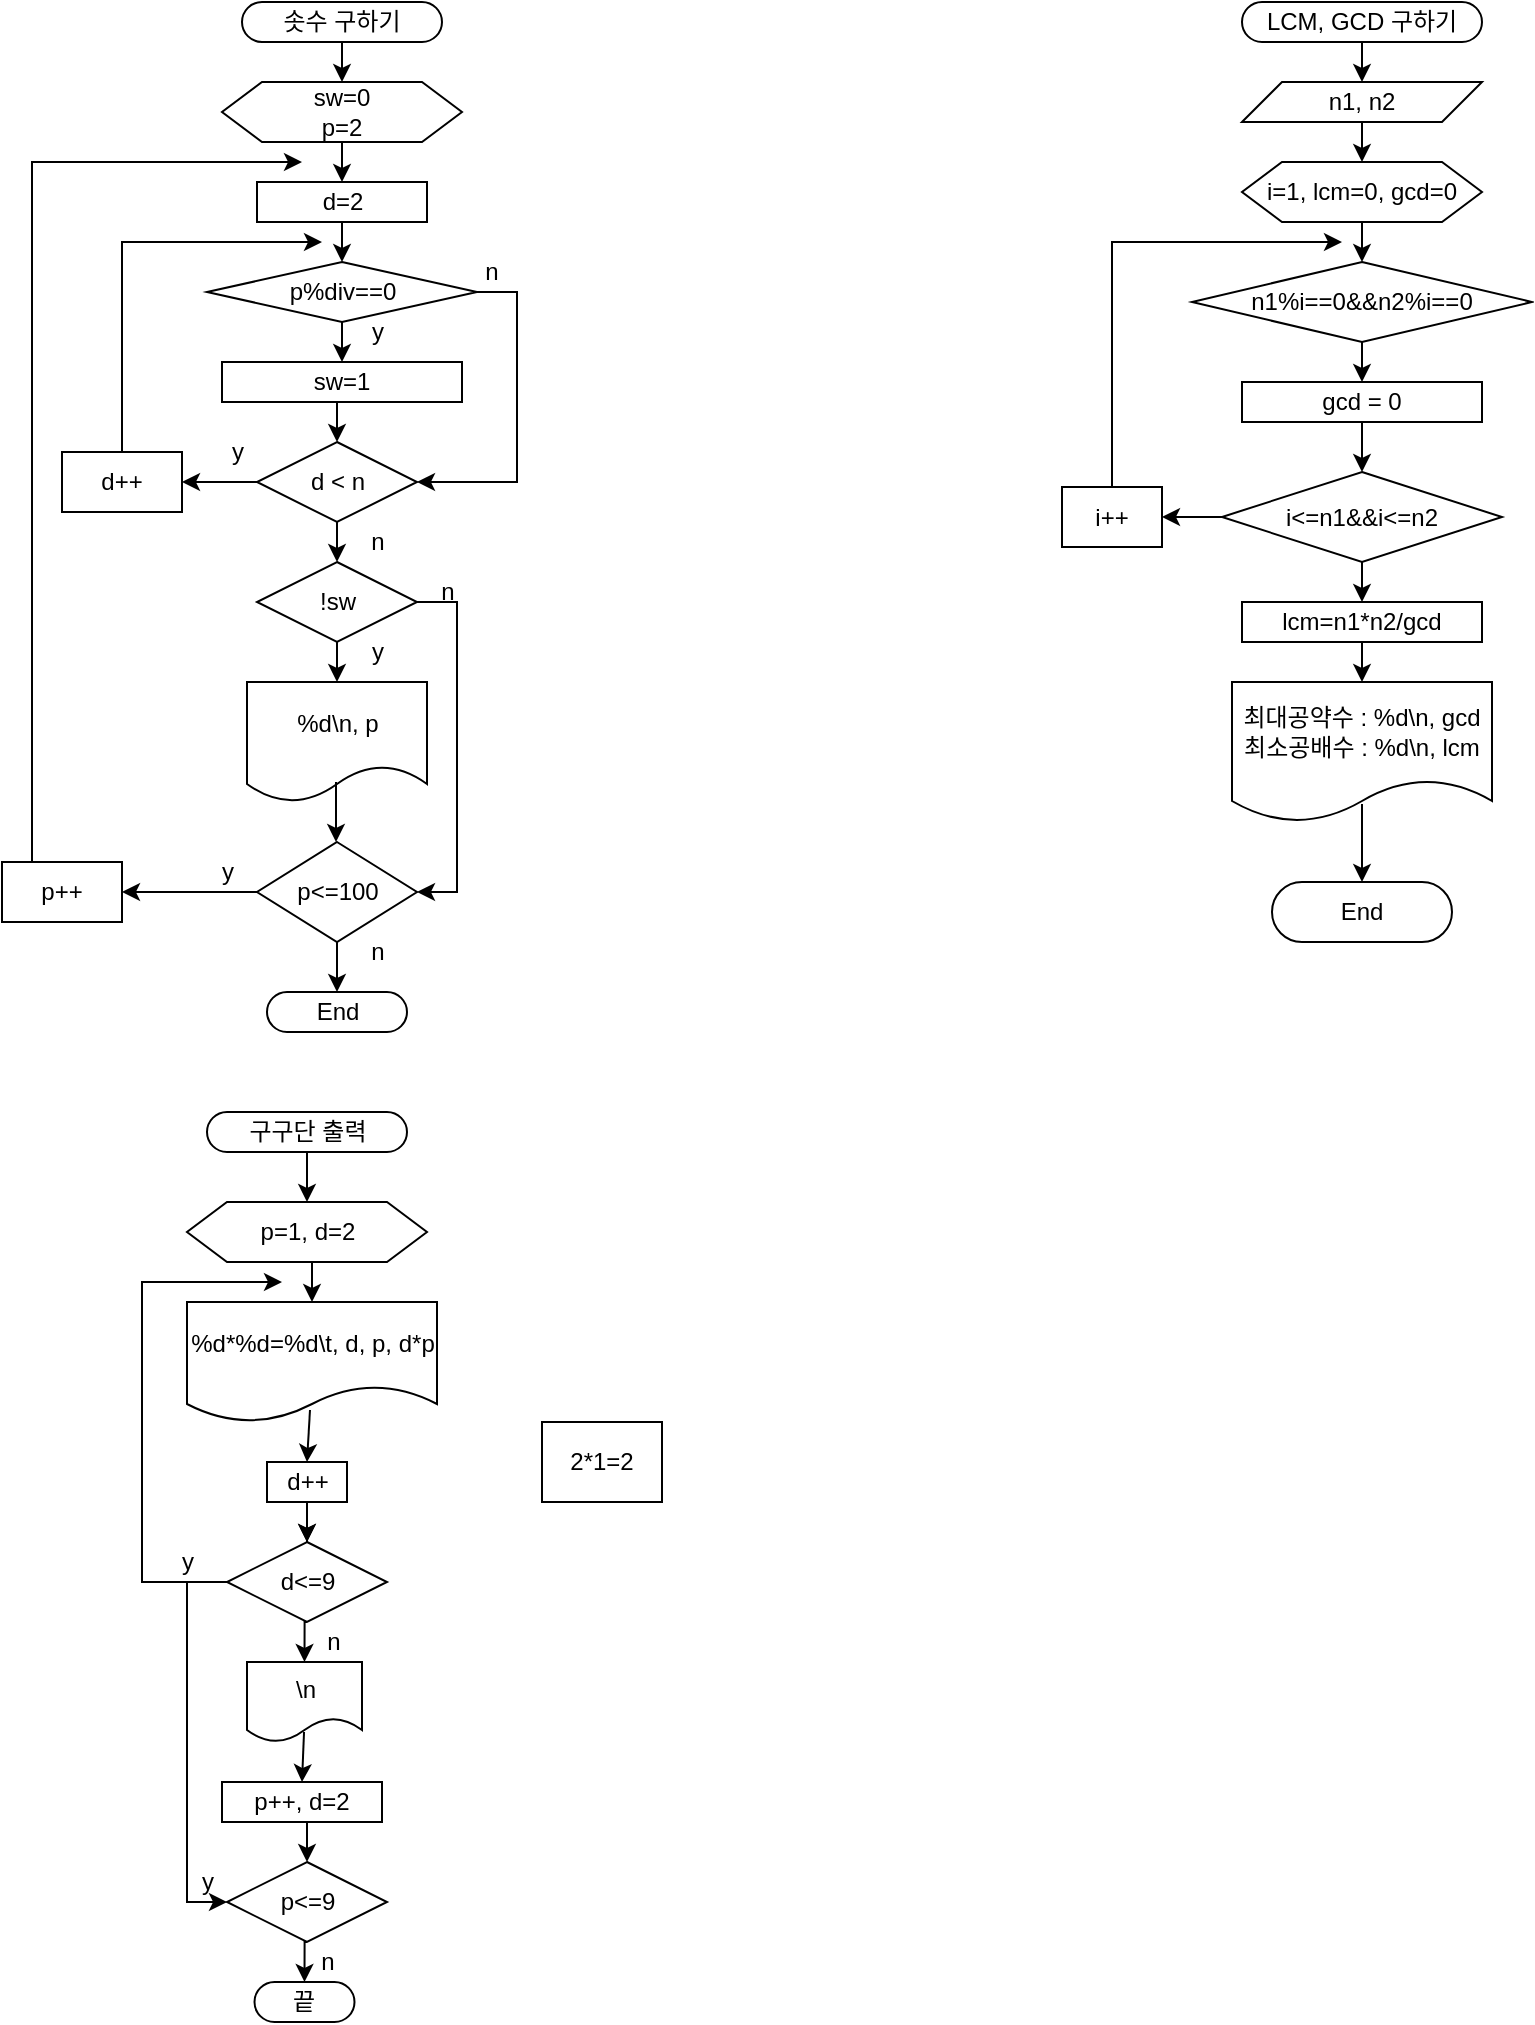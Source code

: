 <mxfile version="21.0.10" type="device"><diagram id="C5RBs43oDa-KdzZeNtuy" name="Page-1"><mxGraphModel dx="1434" dy="764" grid="1" gridSize="10" guides="1" tooltips="1" connect="1" arrows="1" fold="1" page="1" pageScale="1" pageWidth="827" pageHeight="1169" math="0" shadow="0"><root><mxCell id="WIyWlLk6GJQsqaUBKTNV-0"/><mxCell id="WIyWlLk6GJQsqaUBKTNV-1" parent="WIyWlLk6GJQsqaUBKTNV-0"/><mxCell id="EUw0VClWnz5iUdv77XeG-13" style="edgeStyle=orthogonalEdgeStyle;rounded=0;orthogonalLoop=1;jettySize=auto;html=1;exitX=0.5;exitY=1;exitDx=0;exitDy=0;entryX=0.5;entryY=0;entryDx=0;entryDy=0;" edge="1" parent="WIyWlLk6GJQsqaUBKTNV-1" source="EUw0VClWnz5iUdv77XeG-0" target="EUw0VClWnz5iUdv77XeG-2"><mxGeometry relative="1" as="geometry"/></mxCell><mxCell id="EUw0VClWnz5iUdv77XeG-0" value="솟수 구하기" style="rounded=1;whiteSpace=wrap;html=1;arcSize=50;" vertex="1" parent="WIyWlLk6GJQsqaUBKTNV-1"><mxGeometry x="150" y="20" width="100" height="20" as="geometry"/></mxCell><mxCell id="EUw0VClWnz5iUdv77XeG-14" style="edgeStyle=orthogonalEdgeStyle;rounded=0;orthogonalLoop=1;jettySize=auto;html=1;exitX=0.5;exitY=1;exitDx=0;exitDy=0;entryX=0.5;entryY=0;entryDx=0;entryDy=0;" edge="1" parent="WIyWlLk6GJQsqaUBKTNV-1" source="EUw0VClWnz5iUdv77XeG-2" target="EUw0VClWnz5iUdv77XeG-3"><mxGeometry relative="1" as="geometry"/></mxCell><mxCell id="EUw0VClWnz5iUdv77XeG-2" value="sw=0&lt;br&gt;p=2" style="shape=hexagon;perimeter=hexagonPerimeter2;whiteSpace=wrap;html=1;fixedSize=1;" vertex="1" parent="WIyWlLk6GJQsqaUBKTNV-1"><mxGeometry x="140" y="60" width="120" height="30" as="geometry"/></mxCell><mxCell id="EUw0VClWnz5iUdv77XeG-15" style="edgeStyle=orthogonalEdgeStyle;rounded=0;orthogonalLoop=1;jettySize=auto;html=1;exitX=0.5;exitY=1;exitDx=0;exitDy=0;entryX=0.5;entryY=0;entryDx=0;entryDy=0;" edge="1" parent="WIyWlLk6GJQsqaUBKTNV-1" source="EUw0VClWnz5iUdv77XeG-3" target="EUw0VClWnz5iUdv77XeG-4"><mxGeometry relative="1" as="geometry"/></mxCell><mxCell id="EUw0VClWnz5iUdv77XeG-3" value="d=2" style="rounded=0;whiteSpace=wrap;html=1;" vertex="1" parent="WIyWlLk6GJQsqaUBKTNV-1"><mxGeometry x="157.5" y="110" width="85" height="20" as="geometry"/></mxCell><mxCell id="EUw0VClWnz5iUdv77XeG-16" style="edgeStyle=orthogonalEdgeStyle;rounded=0;orthogonalLoop=1;jettySize=auto;html=1;exitX=0.5;exitY=1;exitDx=0;exitDy=0;entryX=0.5;entryY=0;entryDx=0;entryDy=0;" edge="1" parent="WIyWlLk6GJQsqaUBKTNV-1" source="EUw0VClWnz5iUdv77XeG-4" target="EUw0VClWnz5iUdv77XeG-5"><mxGeometry relative="1" as="geometry"/></mxCell><mxCell id="EUw0VClWnz5iUdv77XeG-22" style="edgeStyle=orthogonalEdgeStyle;rounded=0;orthogonalLoop=1;jettySize=auto;html=1;exitX=1;exitY=0.5;exitDx=0;exitDy=0;entryX=1;entryY=0.5;entryDx=0;entryDy=0;" edge="1" parent="WIyWlLk6GJQsqaUBKTNV-1" source="EUw0VClWnz5iUdv77XeG-4" target="EUw0VClWnz5iUdv77XeG-6"><mxGeometry relative="1" as="geometry"/></mxCell><mxCell id="EUw0VClWnz5iUdv77XeG-4" value="p%div==0" style="rhombus;whiteSpace=wrap;html=1;" vertex="1" parent="WIyWlLk6GJQsqaUBKTNV-1"><mxGeometry x="132.5" y="150" width="135" height="30" as="geometry"/></mxCell><mxCell id="EUw0VClWnz5iUdv77XeG-17" style="edgeStyle=orthogonalEdgeStyle;rounded=0;orthogonalLoop=1;jettySize=auto;html=1;exitX=0.5;exitY=1;exitDx=0;exitDy=0;entryX=0.5;entryY=0;entryDx=0;entryDy=0;" edge="1" parent="WIyWlLk6GJQsqaUBKTNV-1" source="EUw0VClWnz5iUdv77XeG-5" target="EUw0VClWnz5iUdv77XeG-6"><mxGeometry relative="1" as="geometry"/></mxCell><mxCell id="EUw0VClWnz5iUdv77XeG-5" value="sw=1" style="rounded=0;whiteSpace=wrap;html=1;" vertex="1" parent="WIyWlLk6GJQsqaUBKTNV-1"><mxGeometry x="140" y="200" width="120" height="20" as="geometry"/></mxCell><mxCell id="EUw0VClWnz5iUdv77XeG-20" style="edgeStyle=orthogonalEdgeStyle;rounded=0;orthogonalLoop=1;jettySize=auto;html=1;exitX=0;exitY=0.5;exitDx=0;exitDy=0;entryX=1;entryY=0.5;entryDx=0;entryDy=0;" edge="1" parent="WIyWlLk6GJQsqaUBKTNV-1" source="EUw0VClWnz5iUdv77XeG-6" target="EUw0VClWnz5iUdv77XeG-11"><mxGeometry relative="1" as="geometry"/></mxCell><mxCell id="EUw0VClWnz5iUdv77XeG-23" style="edgeStyle=orthogonalEdgeStyle;rounded=0;orthogonalLoop=1;jettySize=auto;html=1;exitX=0.5;exitY=1;exitDx=0;exitDy=0;entryX=0.5;entryY=0;entryDx=0;entryDy=0;" edge="1" parent="WIyWlLk6GJQsqaUBKTNV-1" source="EUw0VClWnz5iUdv77XeG-6" target="EUw0VClWnz5iUdv77XeG-8"><mxGeometry relative="1" as="geometry"/></mxCell><mxCell id="EUw0VClWnz5iUdv77XeG-6" value="d &amp;lt; n" style="rhombus;whiteSpace=wrap;html=1;" vertex="1" parent="WIyWlLk6GJQsqaUBKTNV-1"><mxGeometry x="157.5" y="240" width="80" height="40" as="geometry"/></mxCell><mxCell id="EUw0VClWnz5iUdv77XeG-27" style="edgeStyle=orthogonalEdgeStyle;rounded=0;orthogonalLoop=1;jettySize=auto;html=1;exitX=0.5;exitY=1;exitDx=0;exitDy=0;entryX=0.5;entryY=0;entryDx=0;entryDy=0;" edge="1" parent="WIyWlLk6GJQsqaUBKTNV-1" source="EUw0VClWnz5iUdv77XeG-7" target="EUw0VClWnz5iUdv77XeG-26"><mxGeometry relative="1" as="geometry"/></mxCell><mxCell id="EUw0VClWnz5iUdv77XeG-29" style="edgeStyle=orthogonalEdgeStyle;rounded=0;orthogonalLoop=1;jettySize=auto;html=1;exitX=0;exitY=0.5;exitDx=0;exitDy=0;entryX=1;entryY=0.5;entryDx=0;entryDy=0;" edge="1" parent="WIyWlLk6GJQsqaUBKTNV-1" source="EUw0VClWnz5iUdv77XeG-7" target="EUw0VClWnz5iUdv77XeG-12"><mxGeometry relative="1" as="geometry"/></mxCell><mxCell id="EUw0VClWnz5iUdv77XeG-7" value="p&amp;lt;=100" style="rhombus;whiteSpace=wrap;html=1;" vertex="1" parent="WIyWlLk6GJQsqaUBKTNV-1"><mxGeometry x="157.5" y="440" width="80" height="50" as="geometry"/></mxCell><mxCell id="EUw0VClWnz5iUdv77XeG-24" style="edgeStyle=orthogonalEdgeStyle;rounded=0;orthogonalLoop=1;jettySize=auto;html=1;exitX=0.5;exitY=1;exitDx=0;exitDy=0;entryX=0.5;entryY=0;entryDx=0;entryDy=0;" edge="1" parent="WIyWlLk6GJQsqaUBKTNV-1" source="EUw0VClWnz5iUdv77XeG-8" target="EUw0VClWnz5iUdv77XeG-9"><mxGeometry relative="1" as="geometry"/></mxCell><mxCell id="EUw0VClWnz5iUdv77XeG-28" style="edgeStyle=orthogonalEdgeStyle;rounded=0;orthogonalLoop=1;jettySize=auto;html=1;exitX=1;exitY=0.5;exitDx=0;exitDy=0;entryX=1;entryY=0.5;entryDx=0;entryDy=0;" edge="1" parent="WIyWlLk6GJQsqaUBKTNV-1" source="EUw0VClWnz5iUdv77XeG-8" target="EUw0VClWnz5iUdv77XeG-7"><mxGeometry relative="1" as="geometry"/></mxCell><mxCell id="EUw0VClWnz5iUdv77XeG-8" value="!sw" style="rhombus;whiteSpace=wrap;html=1;" vertex="1" parent="WIyWlLk6GJQsqaUBKTNV-1"><mxGeometry x="157.5" y="300" width="80" height="40" as="geometry"/></mxCell><mxCell id="EUw0VClWnz5iUdv77XeG-9" value="%d\n, p" style="shape=document;whiteSpace=wrap;html=1;boundedLbl=1;" vertex="1" parent="WIyWlLk6GJQsqaUBKTNV-1"><mxGeometry x="152.5" y="360" width="90" height="60" as="geometry"/></mxCell><mxCell id="EUw0VClWnz5iUdv77XeG-21" style="edgeStyle=orthogonalEdgeStyle;rounded=0;orthogonalLoop=1;jettySize=auto;html=1;exitX=0.5;exitY=0;exitDx=0;exitDy=0;" edge="1" parent="WIyWlLk6GJQsqaUBKTNV-1" source="EUw0VClWnz5iUdv77XeG-11"><mxGeometry relative="1" as="geometry"><mxPoint x="190" y="140" as="targetPoint"/><Array as="points"><mxPoint x="90" y="140"/></Array></mxGeometry></mxCell><mxCell id="EUw0VClWnz5iUdv77XeG-11" value="d++" style="rounded=0;whiteSpace=wrap;html=1;" vertex="1" parent="WIyWlLk6GJQsqaUBKTNV-1"><mxGeometry x="60" y="245" width="60" height="30" as="geometry"/></mxCell><mxCell id="EUw0VClWnz5iUdv77XeG-30" style="edgeStyle=orthogonalEdgeStyle;rounded=0;orthogonalLoop=1;jettySize=auto;html=1;exitX=0.25;exitY=0;exitDx=0;exitDy=0;" edge="1" parent="WIyWlLk6GJQsqaUBKTNV-1" source="EUw0VClWnz5iUdv77XeG-12"><mxGeometry relative="1" as="geometry"><mxPoint x="180" y="100" as="targetPoint"/><Array as="points"><mxPoint x="45" y="100"/></Array></mxGeometry></mxCell><mxCell id="EUw0VClWnz5iUdv77XeG-12" value="p++" style="rounded=0;whiteSpace=wrap;html=1;" vertex="1" parent="WIyWlLk6GJQsqaUBKTNV-1"><mxGeometry x="30" y="450" width="60" height="30" as="geometry"/></mxCell><mxCell id="EUw0VClWnz5iUdv77XeG-26" value="End" style="rounded=1;whiteSpace=wrap;html=1;arcSize=50;" vertex="1" parent="WIyWlLk6GJQsqaUBKTNV-1"><mxGeometry x="162.5" y="515" width="70" height="20" as="geometry"/></mxCell><mxCell id="EUw0VClWnz5iUdv77XeG-32" value="" style="endArrow=classic;html=1;rounded=0;" edge="1" parent="WIyWlLk6GJQsqaUBKTNV-1"><mxGeometry width="50" height="50" relative="1" as="geometry"><mxPoint x="197" y="410" as="sourcePoint"/><mxPoint x="197" y="440" as="targetPoint"/></mxGeometry></mxCell><mxCell id="EUw0VClWnz5iUdv77XeG-33" value="n" style="text;html=1;strokeColor=none;fillColor=none;align=center;verticalAlign=middle;whiteSpace=wrap;rounded=0;" vertex="1" parent="WIyWlLk6GJQsqaUBKTNV-1"><mxGeometry x="260" y="140" width="30" height="30" as="geometry"/></mxCell><mxCell id="EUw0VClWnz5iUdv77XeG-34" value="n" style="text;html=1;strokeColor=none;fillColor=none;align=center;verticalAlign=middle;whiteSpace=wrap;rounded=0;" vertex="1" parent="WIyWlLk6GJQsqaUBKTNV-1"><mxGeometry x="202.5" y="275" width="30" height="30" as="geometry"/></mxCell><mxCell id="EUw0VClWnz5iUdv77XeG-35" value="n" style="text;html=1;strokeColor=none;fillColor=none;align=center;verticalAlign=middle;whiteSpace=wrap;rounded=0;" vertex="1" parent="WIyWlLk6GJQsqaUBKTNV-1"><mxGeometry x="237.5" y="300" width="30" height="30" as="geometry"/></mxCell><mxCell id="EUw0VClWnz5iUdv77XeG-37" value="n" style="text;html=1;strokeColor=none;fillColor=none;align=center;verticalAlign=middle;whiteSpace=wrap;rounded=0;" vertex="1" parent="WIyWlLk6GJQsqaUBKTNV-1"><mxGeometry x="202.5" y="480" width="30" height="30" as="geometry"/></mxCell><mxCell id="EUw0VClWnz5iUdv77XeG-39" value="y" style="text;html=1;strokeColor=none;fillColor=none;align=center;verticalAlign=middle;whiteSpace=wrap;rounded=0;" vertex="1" parent="WIyWlLk6GJQsqaUBKTNV-1"><mxGeometry x="202.5" y="170" width="30" height="30" as="geometry"/></mxCell><mxCell id="EUw0VClWnz5iUdv77XeG-40" value="y" style="text;html=1;strokeColor=none;fillColor=none;align=center;verticalAlign=middle;whiteSpace=wrap;rounded=0;" vertex="1" parent="WIyWlLk6GJQsqaUBKTNV-1"><mxGeometry x="132.5" y="230" width="30" height="30" as="geometry"/></mxCell><mxCell id="EUw0VClWnz5iUdv77XeG-41" value="y" style="text;html=1;strokeColor=none;fillColor=none;align=center;verticalAlign=middle;whiteSpace=wrap;rounded=0;" vertex="1" parent="WIyWlLk6GJQsqaUBKTNV-1"><mxGeometry x="127.5" y="440" width="30" height="30" as="geometry"/></mxCell><mxCell id="EUw0VClWnz5iUdv77XeG-42" value="y" style="text;html=1;strokeColor=none;fillColor=none;align=center;verticalAlign=middle;whiteSpace=wrap;rounded=0;" vertex="1" parent="WIyWlLk6GJQsqaUBKTNV-1"><mxGeometry x="202.5" y="330" width="30" height="30" as="geometry"/></mxCell><mxCell id="EUw0VClWnz5iUdv77XeG-52" style="edgeStyle=orthogonalEdgeStyle;rounded=0;orthogonalLoop=1;jettySize=auto;html=1;exitX=0.5;exitY=1;exitDx=0;exitDy=0;entryX=0.5;entryY=0;entryDx=0;entryDy=0;" edge="1" parent="WIyWlLk6GJQsqaUBKTNV-1" source="EUw0VClWnz5iUdv77XeG-43" target="EUw0VClWnz5iUdv77XeG-44"><mxGeometry relative="1" as="geometry"/></mxCell><mxCell id="EUw0VClWnz5iUdv77XeG-43" value="LCM, GCD 구하기" style="rounded=1;whiteSpace=wrap;html=1;arcSize=50;" vertex="1" parent="WIyWlLk6GJQsqaUBKTNV-1"><mxGeometry x="650" y="20" width="120" height="20" as="geometry"/></mxCell><mxCell id="EUw0VClWnz5iUdv77XeG-53" style="edgeStyle=orthogonalEdgeStyle;rounded=0;orthogonalLoop=1;jettySize=auto;html=1;exitX=0.5;exitY=1;exitDx=0;exitDy=0;entryX=0.5;entryY=0;entryDx=0;entryDy=0;" edge="1" parent="WIyWlLk6GJQsqaUBKTNV-1" source="EUw0VClWnz5iUdv77XeG-44" target="EUw0VClWnz5iUdv77XeG-45"><mxGeometry relative="1" as="geometry"/></mxCell><mxCell id="EUw0VClWnz5iUdv77XeG-44" value="n1, n2" style="shape=parallelogram;perimeter=parallelogramPerimeter;whiteSpace=wrap;html=1;fixedSize=1;" vertex="1" parent="WIyWlLk6GJQsqaUBKTNV-1"><mxGeometry x="650" y="60" width="120" height="20" as="geometry"/></mxCell><mxCell id="EUw0VClWnz5iUdv77XeG-54" style="edgeStyle=orthogonalEdgeStyle;rounded=0;orthogonalLoop=1;jettySize=auto;html=1;exitX=0.5;exitY=1;exitDx=0;exitDy=0;entryX=0.5;entryY=0;entryDx=0;entryDy=0;" edge="1" parent="WIyWlLk6GJQsqaUBKTNV-1" source="EUw0VClWnz5iUdv77XeG-45" target="EUw0VClWnz5iUdv77XeG-46"><mxGeometry relative="1" as="geometry"/></mxCell><mxCell id="EUw0VClWnz5iUdv77XeG-45" value="i=1, lcm=0, gcd=0" style="shape=hexagon;perimeter=hexagonPerimeter2;whiteSpace=wrap;html=1;fixedSize=1;" vertex="1" parent="WIyWlLk6GJQsqaUBKTNV-1"><mxGeometry x="650" y="100" width="120" height="30" as="geometry"/></mxCell><mxCell id="EUw0VClWnz5iUdv77XeG-55" style="edgeStyle=orthogonalEdgeStyle;rounded=0;orthogonalLoop=1;jettySize=auto;html=1;exitX=0.5;exitY=1;exitDx=0;exitDy=0;entryX=0.5;entryY=0;entryDx=0;entryDy=0;" edge="1" parent="WIyWlLk6GJQsqaUBKTNV-1" source="EUw0VClWnz5iUdv77XeG-46" target="EUw0VClWnz5iUdv77XeG-47"><mxGeometry relative="1" as="geometry"/></mxCell><mxCell id="EUw0VClWnz5iUdv77XeG-46" value="n1%i==0&amp;amp;&amp;amp;n2%i==0" style="rhombus;whiteSpace=wrap;html=1;" vertex="1" parent="WIyWlLk6GJQsqaUBKTNV-1"><mxGeometry x="625" y="150" width="170" height="40" as="geometry"/></mxCell><mxCell id="EUw0VClWnz5iUdv77XeG-56" style="edgeStyle=orthogonalEdgeStyle;rounded=0;orthogonalLoop=1;jettySize=auto;html=1;exitX=0.5;exitY=1;exitDx=0;exitDy=0;entryX=0.5;entryY=0;entryDx=0;entryDy=0;" edge="1" parent="WIyWlLk6GJQsqaUBKTNV-1" source="EUw0VClWnz5iUdv77XeG-47" target="EUw0VClWnz5iUdv77XeG-48"><mxGeometry relative="1" as="geometry"/></mxCell><mxCell id="EUw0VClWnz5iUdv77XeG-47" value="gcd = 0" style="rounded=0;whiteSpace=wrap;html=1;" vertex="1" parent="WIyWlLk6GJQsqaUBKTNV-1"><mxGeometry x="650" y="210" width="120" height="20" as="geometry"/></mxCell><mxCell id="EUw0VClWnz5iUdv77XeG-57" style="edgeStyle=orthogonalEdgeStyle;rounded=0;orthogonalLoop=1;jettySize=auto;html=1;exitX=0.5;exitY=1;exitDx=0;exitDy=0;entryX=0.5;entryY=0;entryDx=0;entryDy=0;" edge="1" parent="WIyWlLk6GJQsqaUBKTNV-1" source="EUw0VClWnz5iUdv77XeG-48" target="EUw0VClWnz5iUdv77XeG-49"><mxGeometry relative="1" as="geometry"/></mxCell><mxCell id="EUw0VClWnz5iUdv77XeG-61" style="edgeStyle=orthogonalEdgeStyle;rounded=0;orthogonalLoop=1;jettySize=auto;html=1;exitX=0;exitY=0.5;exitDx=0;exitDy=0;entryX=1;entryY=0.5;entryDx=0;entryDy=0;" edge="1" parent="WIyWlLk6GJQsqaUBKTNV-1" source="EUw0VClWnz5iUdv77XeG-48" target="EUw0VClWnz5iUdv77XeG-60"><mxGeometry relative="1" as="geometry"/></mxCell><mxCell id="EUw0VClWnz5iUdv77XeG-48" value="i&amp;lt;=n1&amp;amp;&amp;amp;i&amp;lt;=n2" style="rhombus;whiteSpace=wrap;html=1;" vertex="1" parent="WIyWlLk6GJQsqaUBKTNV-1"><mxGeometry x="640" y="255" width="140" height="45" as="geometry"/></mxCell><mxCell id="EUw0VClWnz5iUdv77XeG-58" style="edgeStyle=orthogonalEdgeStyle;rounded=0;orthogonalLoop=1;jettySize=auto;html=1;exitX=0.5;exitY=1;exitDx=0;exitDy=0;entryX=0.5;entryY=0;entryDx=0;entryDy=0;" edge="1" parent="WIyWlLk6GJQsqaUBKTNV-1" source="EUw0VClWnz5iUdv77XeG-49" target="EUw0VClWnz5iUdv77XeG-50"><mxGeometry relative="1" as="geometry"/></mxCell><mxCell id="EUw0VClWnz5iUdv77XeG-49" value="lcm=n1*n2/gcd" style="rounded=0;whiteSpace=wrap;html=1;" vertex="1" parent="WIyWlLk6GJQsqaUBKTNV-1"><mxGeometry x="650" y="320" width="120" height="20" as="geometry"/></mxCell><mxCell id="EUw0VClWnz5iUdv77XeG-50" value="최대공약수 : %d\n, gcd&lt;br&gt;최소공배수 : %d\n, lcm" style="shape=document;whiteSpace=wrap;html=1;boundedLbl=1;" vertex="1" parent="WIyWlLk6GJQsqaUBKTNV-1"><mxGeometry x="645" y="360" width="130" height="70" as="geometry"/></mxCell><mxCell id="EUw0VClWnz5iUdv77XeG-51" value="End" style="rounded=1;whiteSpace=wrap;html=1;arcSize=50;" vertex="1" parent="WIyWlLk6GJQsqaUBKTNV-1"><mxGeometry x="665" y="460" width="90" height="30" as="geometry"/></mxCell><mxCell id="EUw0VClWnz5iUdv77XeG-64" style="edgeStyle=orthogonalEdgeStyle;rounded=0;orthogonalLoop=1;jettySize=auto;html=1;exitX=0.5;exitY=0;exitDx=0;exitDy=0;" edge="1" parent="WIyWlLk6GJQsqaUBKTNV-1" source="EUw0VClWnz5iUdv77XeG-60"><mxGeometry relative="1" as="geometry"><mxPoint x="700" y="140" as="targetPoint"/><Array as="points"><mxPoint x="585" y="140"/></Array></mxGeometry></mxCell><mxCell id="EUw0VClWnz5iUdv77XeG-60" value="i++" style="rounded=0;whiteSpace=wrap;html=1;" vertex="1" parent="WIyWlLk6GJQsqaUBKTNV-1"><mxGeometry x="560" y="262.5" width="50" height="30" as="geometry"/></mxCell><mxCell id="EUw0VClWnz5iUdv77XeG-62" value="" style="endArrow=classic;html=1;rounded=0;exitX=0.5;exitY=0.871;exitDx=0;exitDy=0;exitPerimeter=0;entryX=0.5;entryY=0;entryDx=0;entryDy=0;" edge="1" parent="WIyWlLk6GJQsqaUBKTNV-1" source="EUw0VClWnz5iUdv77XeG-50" target="EUw0VClWnz5iUdv77XeG-51"><mxGeometry width="50" height="50" relative="1" as="geometry"><mxPoint x="500" y="260" as="sourcePoint"/><mxPoint x="550" y="210" as="targetPoint"/></mxGeometry></mxCell><mxCell id="EUw0VClWnz5iUdv77XeG-90" style="edgeStyle=orthogonalEdgeStyle;rounded=0;orthogonalLoop=1;jettySize=auto;html=1;exitX=0.5;exitY=1;exitDx=0;exitDy=0;entryX=0.5;entryY=0;entryDx=0;entryDy=0;" edge="1" parent="WIyWlLk6GJQsqaUBKTNV-1" source="EUw0VClWnz5iUdv77XeG-65" target="EUw0VClWnz5iUdv77XeG-81"><mxGeometry relative="1" as="geometry"/></mxCell><mxCell id="EUw0VClWnz5iUdv77XeG-65" value="p&amp;lt;=9" style="rhombus;whiteSpace=wrap;html=1;" vertex="1" parent="WIyWlLk6GJQsqaUBKTNV-1"><mxGeometry x="142.5" y="950" width="80" height="40" as="geometry"/></mxCell><mxCell id="EUw0VClWnz5iUdv77XeG-72" style="edgeStyle=orthogonalEdgeStyle;rounded=0;orthogonalLoop=1;jettySize=auto;html=1;exitX=0.5;exitY=1;exitDx=0;exitDy=0;entryX=0.5;entryY=0;entryDx=0;entryDy=0;" edge="1" parent="WIyWlLk6GJQsqaUBKTNV-1" source="EUw0VClWnz5iUdv77XeG-69" target="EUw0VClWnz5iUdv77XeG-70"><mxGeometry relative="1" as="geometry"/></mxCell><mxCell id="EUw0VClWnz5iUdv77XeG-69" value="구구단 출력" style="rounded=1;whiteSpace=wrap;html=1;arcSize=50;" vertex="1" parent="WIyWlLk6GJQsqaUBKTNV-1"><mxGeometry x="132.5" y="575" width="100" height="20" as="geometry"/></mxCell><mxCell id="EUw0VClWnz5iUdv77XeG-82" style="edgeStyle=orthogonalEdgeStyle;rounded=0;orthogonalLoop=1;jettySize=auto;html=1;exitX=0.5;exitY=1;exitDx=0;exitDy=0;entryX=0.5;entryY=0;entryDx=0;entryDy=0;" edge="1" parent="WIyWlLk6GJQsqaUBKTNV-1" source="EUw0VClWnz5iUdv77XeG-70" target="EUw0VClWnz5iUdv77XeG-74"><mxGeometry relative="1" as="geometry"/></mxCell><mxCell id="EUw0VClWnz5iUdv77XeG-70" value="p=1, d=2" style="shape=hexagon;perimeter=hexagonPerimeter2;whiteSpace=wrap;html=1;fixedSize=1;" vertex="1" parent="WIyWlLk6GJQsqaUBKTNV-1"><mxGeometry x="122.5" y="620" width="120" height="30" as="geometry"/></mxCell><mxCell id="EUw0VClWnz5iUdv77XeG-85" style="edgeStyle=orthogonalEdgeStyle;rounded=0;orthogonalLoop=1;jettySize=auto;html=1;exitX=0.5;exitY=1;exitDx=0;exitDy=0;entryX=0.5;entryY=0;entryDx=0;entryDy=0;" edge="1" parent="WIyWlLk6GJQsqaUBKTNV-1" source="EUw0VClWnz5iUdv77XeG-71" target="EUw0VClWnz5iUdv77XeG-84"><mxGeometry relative="1" as="geometry"/></mxCell><mxCell id="EUw0VClWnz5iUdv77XeG-93" value="" style="edgeStyle=orthogonalEdgeStyle;rounded=0;orthogonalLoop=1;jettySize=auto;html=1;" edge="1" parent="WIyWlLk6GJQsqaUBKTNV-1" source="EUw0VClWnz5iUdv77XeG-71" target="EUw0VClWnz5iUdv77XeG-84"><mxGeometry relative="1" as="geometry"/></mxCell><mxCell id="EUw0VClWnz5iUdv77XeG-71" value="d++" style="rounded=0;whiteSpace=wrap;html=1;" vertex="1" parent="WIyWlLk6GJQsqaUBKTNV-1"><mxGeometry x="162.5" y="750" width="40" height="20" as="geometry"/></mxCell><mxCell id="EUw0VClWnz5iUdv77XeG-74" value="%d*%d=%d\t, d, p, d*p" style="shape=document;whiteSpace=wrap;html=1;boundedLbl=1;" vertex="1" parent="WIyWlLk6GJQsqaUBKTNV-1"><mxGeometry x="122.5" y="670" width="125" height="60" as="geometry"/></mxCell><mxCell id="EUw0VClWnz5iUdv77XeG-87" style="edgeStyle=orthogonalEdgeStyle;rounded=0;orthogonalLoop=1;jettySize=auto;html=1;exitX=0.5;exitY=1;exitDx=0;exitDy=0;entryX=0.5;entryY=0;entryDx=0;entryDy=0;" edge="1" parent="WIyWlLk6GJQsqaUBKTNV-1" source="EUw0VClWnz5iUdv77XeG-76" target="EUw0VClWnz5iUdv77XeG-65"><mxGeometry relative="1" as="geometry"/></mxCell><mxCell id="EUw0VClWnz5iUdv77XeG-76" value="p++, d=2" style="rounded=0;whiteSpace=wrap;html=1;" vertex="1" parent="WIyWlLk6GJQsqaUBKTNV-1"><mxGeometry x="140" y="910" width="80" height="20" as="geometry"/></mxCell><mxCell id="EUw0VClWnz5iUdv77XeG-78" value="2*1=2" style="rounded=0;whiteSpace=wrap;html=1;" vertex="1" parent="WIyWlLk6GJQsqaUBKTNV-1"><mxGeometry x="300" y="730" width="60" height="40" as="geometry"/></mxCell><mxCell id="EUw0VClWnz5iUdv77XeG-79" value="\n" style="shape=document;whiteSpace=wrap;html=1;boundedLbl=1;" vertex="1" parent="WIyWlLk6GJQsqaUBKTNV-1"><mxGeometry x="152.5" y="850" width="57.5" height="40" as="geometry"/></mxCell><mxCell id="EUw0VClWnz5iUdv77XeG-81" value="끝" style="rounded=1;whiteSpace=wrap;html=1;arcSize=50;" vertex="1" parent="WIyWlLk6GJQsqaUBKTNV-1"><mxGeometry x="156.25" y="1010" width="50" height="20" as="geometry"/></mxCell><mxCell id="EUw0VClWnz5iUdv77XeG-86" style="edgeStyle=orthogonalEdgeStyle;rounded=0;orthogonalLoop=1;jettySize=auto;html=1;exitX=0.5;exitY=1;exitDx=0;exitDy=0;entryX=0.5;entryY=0;entryDx=0;entryDy=0;" edge="1" parent="WIyWlLk6GJQsqaUBKTNV-1" source="EUw0VClWnz5iUdv77XeG-84" target="EUw0VClWnz5iUdv77XeG-79"><mxGeometry relative="1" as="geometry"/></mxCell><mxCell id="EUw0VClWnz5iUdv77XeG-94" style="edgeStyle=orthogonalEdgeStyle;rounded=0;orthogonalLoop=1;jettySize=auto;html=1;exitX=0;exitY=0.5;exitDx=0;exitDy=0;" edge="1" parent="WIyWlLk6GJQsqaUBKTNV-1" source="EUw0VClWnz5iUdv77XeG-84"><mxGeometry relative="1" as="geometry"><mxPoint x="170" y="660" as="targetPoint"/><Array as="points"><mxPoint x="100" y="810"/><mxPoint x="100" y="660"/></Array></mxGeometry></mxCell><mxCell id="EUw0VClWnz5iUdv77XeG-96" style="edgeStyle=orthogonalEdgeStyle;rounded=0;orthogonalLoop=1;jettySize=auto;html=1;exitX=0;exitY=0.5;exitDx=0;exitDy=0;entryX=0;entryY=0.5;entryDx=0;entryDy=0;" edge="1" parent="WIyWlLk6GJQsqaUBKTNV-1" source="EUw0VClWnz5iUdv77XeG-84" target="EUw0VClWnz5iUdv77XeG-65"><mxGeometry relative="1" as="geometry"/></mxCell><mxCell id="EUw0VClWnz5iUdv77XeG-84" value="d&amp;lt;=9" style="rhombus;whiteSpace=wrap;html=1;" vertex="1" parent="WIyWlLk6GJQsqaUBKTNV-1"><mxGeometry x="142.5" y="790" width="80" height="40" as="geometry"/></mxCell><mxCell id="EUw0VClWnz5iUdv77XeG-91" value="" style="endArrow=classic;html=1;rounded=0;entryX=0.5;entryY=0;entryDx=0;entryDy=0;exitX=0.492;exitY=0.9;exitDx=0;exitDy=0;exitPerimeter=0;" edge="1" parent="WIyWlLk6GJQsqaUBKTNV-1" source="EUw0VClWnz5iUdv77XeG-74" target="EUw0VClWnz5iUdv77XeG-71"><mxGeometry width="50" height="50" relative="1" as="geometry"><mxPoint x="180" y="720" as="sourcePoint"/><mxPoint x="440" y="830" as="targetPoint"/></mxGeometry></mxCell><mxCell id="EUw0VClWnz5iUdv77XeG-95" value="" style="endArrow=classic;html=1;rounded=0;exitX=0.496;exitY=0.875;exitDx=0;exitDy=0;exitPerimeter=0;entryX=0.5;entryY=0;entryDx=0;entryDy=0;" edge="1" parent="WIyWlLk6GJQsqaUBKTNV-1" source="EUw0VClWnz5iUdv77XeG-79" target="EUw0VClWnz5iUdv77XeG-76"><mxGeometry width="50" height="50" relative="1" as="geometry"><mxPoint x="390" y="780" as="sourcePoint"/><mxPoint x="440" y="730" as="targetPoint"/></mxGeometry></mxCell><mxCell id="EUw0VClWnz5iUdv77XeG-97" value="y" style="text;html=1;strokeColor=none;fillColor=none;align=center;verticalAlign=middle;whiteSpace=wrap;rounded=0;" vertex="1" parent="WIyWlLk6GJQsqaUBKTNV-1"><mxGeometry x="112.5" y="790" width="20" height="20" as="geometry"/></mxCell><mxCell id="EUw0VClWnz5iUdv77XeG-98" value="y" style="text;html=1;strokeColor=none;fillColor=none;align=center;verticalAlign=middle;whiteSpace=wrap;rounded=0;" vertex="1" parent="WIyWlLk6GJQsqaUBKTNV-1"><mxGeometry x="122.5" y="950" width="20" height="20" as="geometry"/></mxCell><mxCell id="EUw0VClWnz5iUdv77XeG-99" value="n" style="text;html=1;strokeColor=none;fillColor=none;align=center;verticalAlign=middle;whiteSpace=wrap;rounded=0;" vertex="1" parent="WIyWlLk6GJQsqaUBKTNV-1"><mxGeometry x="186.25" y="830" width="20" height="20" as="geometry"/></mxCell><mxCell id="EUw0VClWnz5iUdv77XeG-100" value="n" style="text;html=1;strokeColor=none;fillColor=none;align=center;verticalAlign=middle;whiteSpace=wrap;rounded=0;" vertex="1" parent="WIyWlLk6GJQsqaUBKTNV-1"><mxGeometry x="182.5" y="990" width="20" height="20" as="geometry"/></mxCell></root></mxGraphModel></diagram></mxfile>